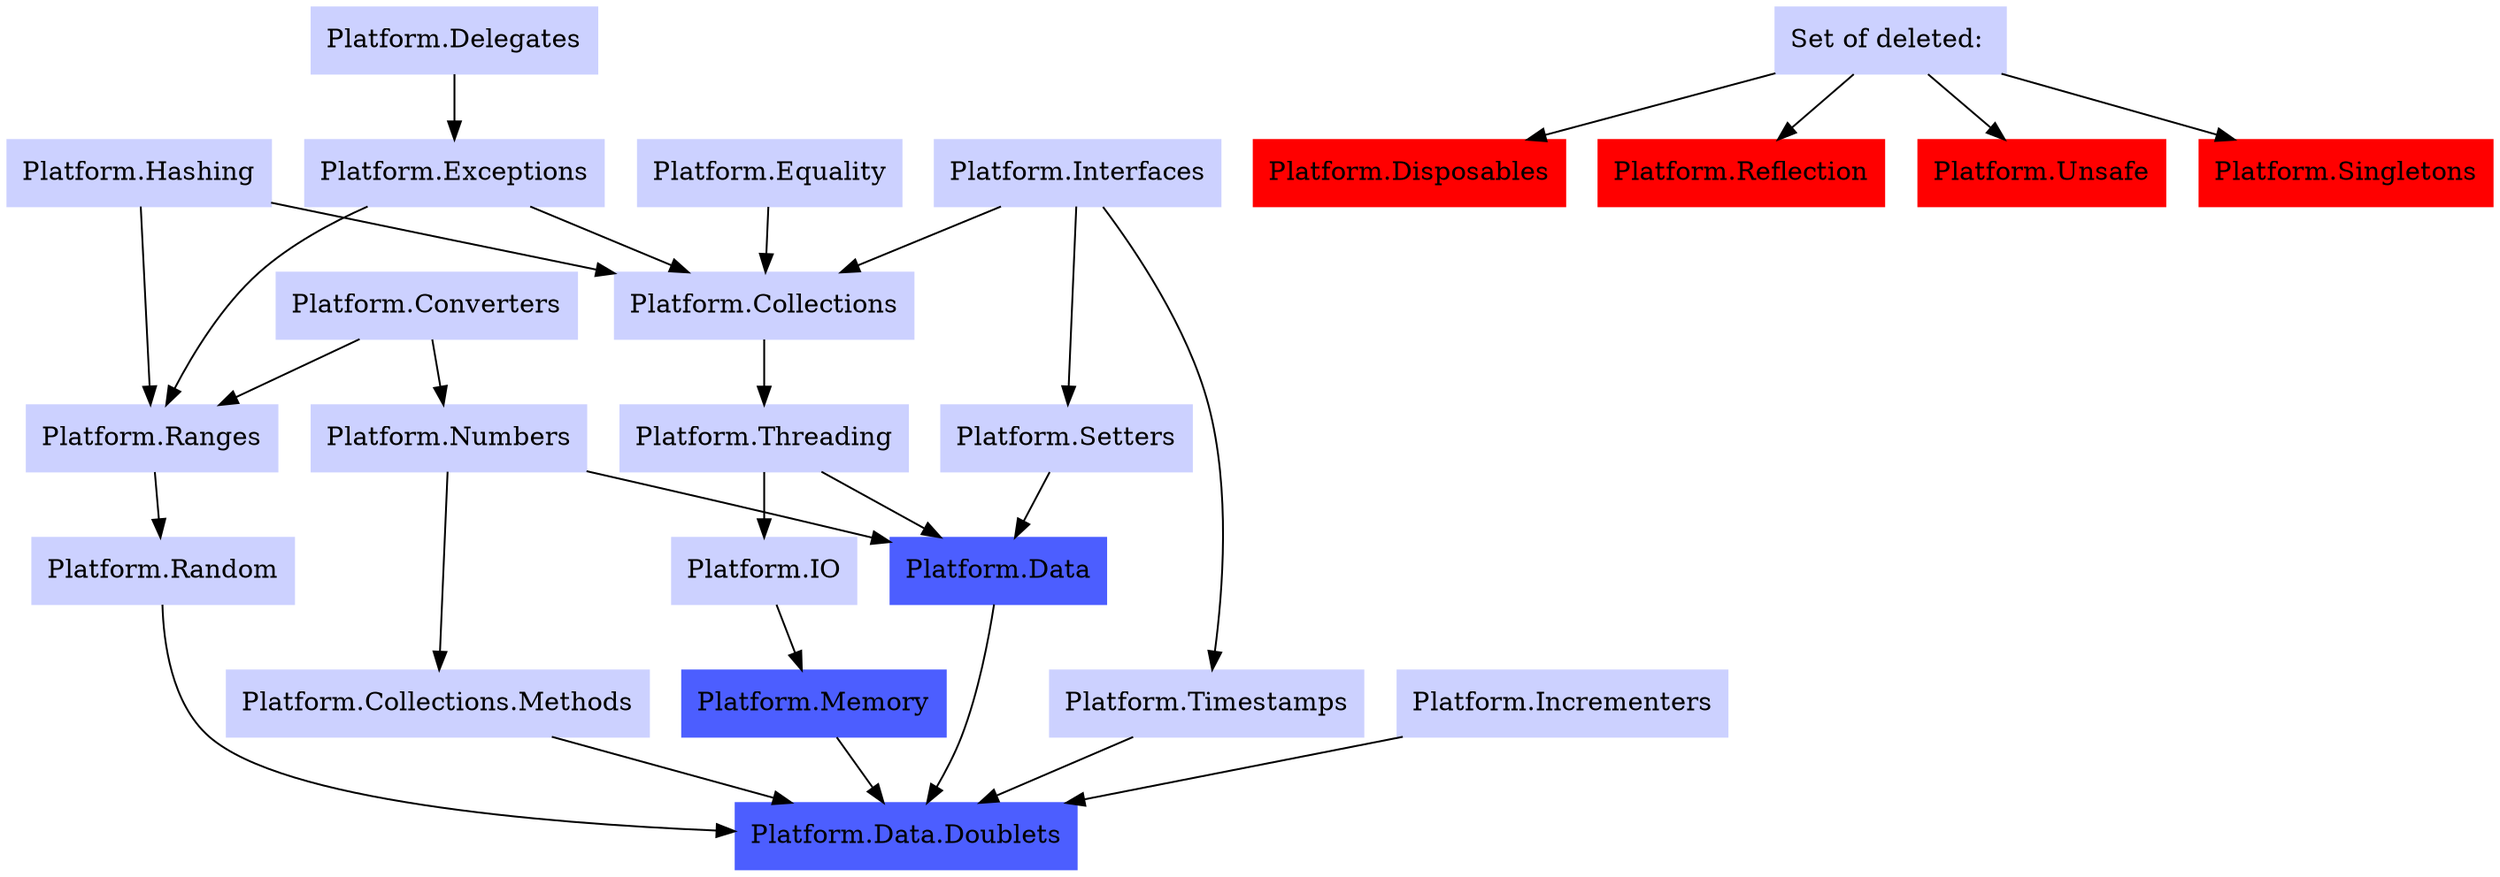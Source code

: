 digraph PlatformDataDoubletsDependencies {
  node [style=filled, color="0.650 0.200 1.000", shape="rectangle"]


  "Platform.Delegates" -> "Platform.Exceptions" 
  "Platform.Interfaces" -> "Platform.Collections"

  "Platform.Exceptions" -> "Platform.Ranges"
  "Platform.Converters" -> "Platform.Ranges"
  "Platform.Hashing" -> "Platform.Ranges"
  
  "Platform.Exceptions" -> "Platform.Collections"

  "Platform.Threading" -> "Platform.IO"

  "Platform.Collections" -> "Platform.Threading"

  "Platform.Converters" -> "Platform.Numbers"

  "Platform.Numbers" -> "Platform.Collections.Methods"

  "Platform.Ranges" -> "Platform.Random"

  "Platform.Interfaces" -> "Platform.Timestamps"

  "Platform.Interfaces" -> "Platform.Setters"

  "Platform.IO" -> "Platform.Memory"

  "Platform.Threading" -> "Platform.Data"
  "Platform.Numbers" -> "Platform.Data"
  "Platform.Setters" -> "Platform.Data"

  "Platform.Random" -> "Platform.Data.Doublets"
  "Platform.Timestamps" -> "Platform.Data.Doublets"
  "Platform.Collections.Methods" -> "Platform.Data.Doublets"
  "Platform.Memory" -> "Platform.Data.Doublets"
  "Platform.Data" -> "Platform.Data.Doublets"
  "Platform.Incrementers" -> "Platform.Data.Doublets"

  "Set of deleted: " -> "Platform.Disposables"
  "Set of deleted: " -> "Platform.Reflection"
  "Set of deleted: " -> "Platform.Unsafe"
  "Set of deleted: " -> "Platform.Singletons"

  "Platform.Hashing" -> "Platform.Collections"
  "Platform.Equality" -> "Platform.Collections"

  "Platform.Hashing" [href="https://github.com/linksplatform/Hashing"]
  "Platform.Equality" [href="https://github.com/linksplatform/Equality"]
  "Platform.Delegates" [href="https://github.com/linksplatform/Delegates"]
  "Platform.Exceptions" [href="https://github.com/linksplatform/Exceptions"]
  "Platform.Disposables" [color="1.000 1.000 1.000", href="https://github.com/linksplatform/Disposables"]
  "Platform.Unsafe" [color="1.000 1.000 1.000", href="https://github.com/linksplatform/Unsafe"]
  "Platform.Collections" [href="https://github.com/linksplatform/Collections"]
  "Platform.Converters" [href="https://github.com/linksplatform/Converters"]
  "Platform.Ranges" [href="https://github.com/linksplatform/Ranges"]
  "Platform.Interfaces" [href="https://github.com/linksplatform/Interfaces"]
  "Platform.Incrementers" [href="https://github.com/linksplatform/Incrementers"]
  "Platform.Reflection" [color="1.000 1.000 1.000", href="https://github.com/linksplatform/Reflection"]
  "Platform.IO" [href="https://github.com/linksplatform/IO"]
  "Platform.Threading" [href="https://github.com/linksplatform/Threading"]
  "Platform.Numbers" [href="https://github.com/linksplatform/Numbers"]
  "Platform.Setters" [href="https://github.com/linksplatform/Setters"]
  "Platform.Random" [href="https://github.com/linksplatform/Random"]
  "Platform.Timestamps" [href="https://github.com/linksplatform/Timestamps"]
  "Platform.Collections.Methods" [href="https://github.com/linksplatform/Collections.Methods"]
  "Platform.Singletons" [color="1.000 1.000 1.000", href="https://github.com/linksplatform/Singletons"]
  "Platform.Memory" [color="0.650 0.700 1.000", href="https://github.com/linksplatform/Memory"]
  "Platform.Data" [color="0.650 0.700 1.000", href="https://github.com/linksplatform/Data"]
  "Platform.Data.Doublets" [color="0.650 0.700 1.000", style=filled, href="https://github.com/linksplatform/Data.Doublets"]
}
